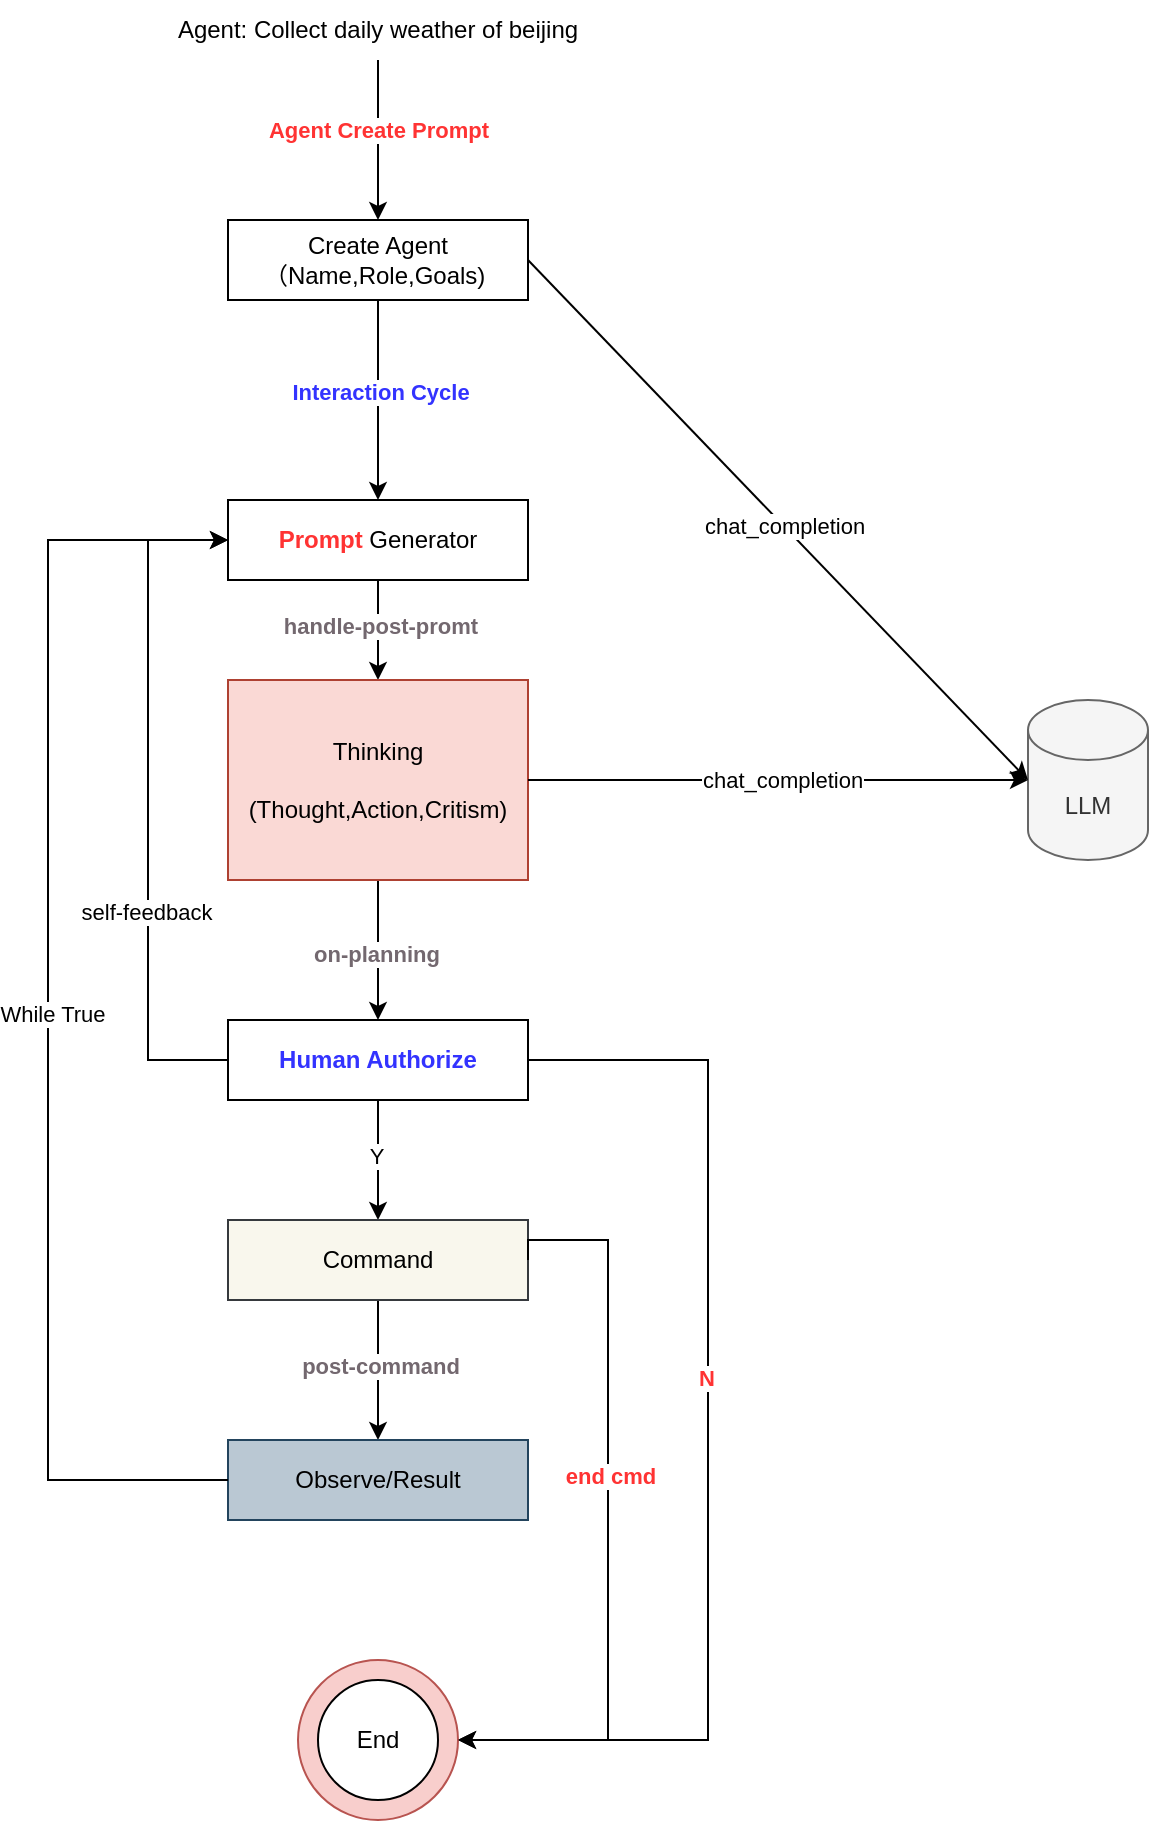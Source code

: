 <mxfile version="21.5.2" type="github">
  <diagram name="第 1 页" id="LU-fnr2DJfe2r5053KIv">
    <mxGraphModel dx="908" dy="613" grid="1" gridSize="10" guides="1" tooltips="1" connect="1" arrows="1" fold="1" page="1" pageScale="1" pageWidth="827" pageHeight="1169" math="0" shadow="0">
      <root>
        <mxCell id="0" />
        <mxCell id="1" parent="0" />
        <mxCell id="tcQKUcsGEQ5BL62iG16M-7" value="" style="edgeStyle=orthogonalEdgeStyle;rounded=0;orthogonalLoop=1;jettySize=auto;html=1;" edge="1" parent="1" source="tcQKUcsGEQ5BL62iG16M-1" target="tcQKUcsGEQ5BL62iG16M-3">
          <mxGeometry relative="1" as="geometry" />
        </mxCell>
        <mxCell id="tcQKUcsGEQ5BL62iG16M-8" value="&lt;b&gt;&lt;font color=&quot;#ff3333&quot;&gt;Agent Create Prompt&lt;/font&gt;&lt;/b&gt;" style="edgeLabel;html=1;align=center;verticalAlign=middle;resizable=0;points=[];" vertex="1" connectable="0" parent="tcQKUcsGEQ5BL62iG16M-7">
          <mxGeometry x="-0.12" relative="1" as="geometry">
            <mxPoint as="offset" />
          </mxGeometry>
        </mxCell>
        <mxCell id="tcQKUcsGEQ5BL62iG16M-1" value="Agent: Collect daily weather of beijing" style="text;html=1;strokeColor=none;fillColor=none;align=center;verticalAlign=middle;whiteSpace=wrap;rounded=0;" vertex="1" parent="1">
          <mxGeometry x="270" y="90" width="250" height="30" as="geometry" />
        </mxCell>
        <mxCell id="tcQKUcsGEQ5BL62iG16M-10" value="" style="edgeStyle=orthogonalEdgeStyle;rounded=0;orthogonalLoop=1;jettySize=auto;html=1;" edge="1" parent="1" source="tcQKUcsGEQ5BL62iG16M-3" target="tcQKUcsGEQ5BL62iG16M-9">
          <mxGeometry relative="1" as="geometry" />
        </mxCell>
        <mxCell id="tcQKUcsGEQ5BL62iG16M-11" value="&lt;b&gt;&lt;font color=&quot;#3333ff&quot;&gt;Interaction Cycle&lt;/font&gt;&lt;/b&gt;" style="edgeLabel;html=1;align=center;verticalAlign=middle;resizable=0;points=[];" vertex="1" connectable="0" parent="tcQKUcsGEQ5BL62iG16M-10">
          <mxGeometry x="-0.084" y="1" relative="1" as="geometry">
            <mxPoint as="offset" />
          </mxGeometry>
        </mxCell>
        <mxCell id="tcQKUcsGEQ5BL62iG16M-3" value="Create Agent&lt;br&gt;（Name,Role,Goals)&amp;nbsp;" style="rounded=0;whiteSpace=wrap;html=1;" vertex="1" parent="1">
          <mxGeometry x="320" y="200" width="150" height="40" as="geometry" />
        </mxCell>
        <mxCell id="tcQKUcsGEQ5BL62iG16M-4" value="LLM" style="shape=cylinder3;whiteSpace=wrap;html=1;boundedLbl=1;backgroundOutline=1;size=15;fillColor=#f5f5f5;fontColor=#333333;strokeColor=#666666;" vertex="1" parent="1">
          <mxGeometry x="720" y="440" width="60" height="80" as="geometry" />
        </mxCell>
        <mxCell id="tcQKUcsGEQ5BL62iG16M-5" value="" style="endArrow=classic;html=1;rounded=0;exitX=1;exitY=0.5;exitDx=0;exitDy=0;entryX=0;entryY=0.5;entryDx=0;entryDy=0;entryPerimeter=0;" edge="1" parent="1" source="tcQKUcsGEQ5BL62iG16M-3" target="tcQKUcsGEQ5BL62iG16M-4">
          <mxGeometry width="50" height="50" relative="1" as="geometry">
            <mxPoint x="530" y="310" as="sourcePoint" />
            <mxPoint x="580" y="260" as="targetPoint" />
          </mxGeometry>
        </mxCell>
        <mxCell id="tcQKUcsGEQ5BL62iG16M-6" value="chat_completion" style="edgeLabel;html=1;align=center;verticalAlign=middle;resizable=0;points=[];" vertex="1" connectable="0" parent="tcQKUcsGEQ5BL62iG16M-5">
          <mxGeometry x="0.017" y="1" relative="1" as="geometry">
            <mxPoint y="1" as="offset" />
          </mxGeometry>
        </mxCell>
        <mxCell id="tcQKUcsGEQ5BL62iG16M-15" value="" style="edgeStyle=orthogonalEdgeStyle;rounded=0;orthogonalLoop=1;jettySize=auto;html=1;" edge="1" parent="1" source="tcQKUcsGEQ5BL62iG16M-9" target="tcQKUcsGEQ5BL62iG16M-12">
          <mxGeometry relative="1" as="geometry" />
        </mxCell>
        <mxCell id="tcQKUcsGEQ5BL62iG16M-37" value="&lt;font color=&quot;#73686f&quot;&gt;&lt;b&gt;handle-post-promt&lt;/b&gt;&lt;/font&gt;" style="edgeLabel;html=1;align=center;verticalAlign=middle;resizable=0;points=[];" vertex="1" connectable="0" parent="tcQKUcsGEQ5BL62iG16M-15">
          <mxGeometry x="-0.056" y="1" relative="1" as="geometry">
            <mxPoint y="-1" as="offset" />
          </mxGeometry>
        </mxCell>
        <mxCell id="tcQKUcsGEQ5BL62iG16M-9" value="&lt;b&gt;&lt;font color=&quot;#ff3333&quot;&gt;Prompt&lt;/font&gt;&lt;/b&gt; Generator" style="rounded=0;whiteSpace=wrap;html=1;" vertex="1" parent="1">
          <mxGeometry x="320" y="340" width="150" height="40" as="geometry" />
        </mxCell>
        <mxCell id="tcQKUcsGEQ5BL62iG16M-17" value="" style="edgeStyle=orthogonalEdgeStyle;rounded=0;orthogonalLoop=1;jettySize=auto;html=1;" edge="1" parent="1" source="tcQKUcsGEQ5BL62iG16M-12" target="tcQKUcsGEQ5BL62iG16M-16">
          <mxGeometry relative="1" as="geometry" />
        </mxCell>
        <mxCell id="tcQKUcsGEQ5BL62iG16M-39" value="&lt;b&gt;&lt;font color=&quot;#73686f&quot;&gt;on-planning&lt;/font&gt;&lt;/b&gt;" style="edgeLabel;html=1;align=center;verticalAlign=middle;resizable=0;points=[];" vertex="1" connectable="0" parent="tcQKUcsGEQ5BL62iG16M-17">
          <mxGeometry x="-0.152" y="1" relative="1" as="geometry">
            <mxPoint x="-2" y="7" as="offset" />
          </mxGeometry>
        </mxCell>
        <mxCell id="tcQKUcsGEQ5BL62iG16M-12" value="Thinking&lt;br&gt;&lt;br&gt;(Thought,Action,Critism)" style="rounded=0;whiteSpace=wrap;html=1;fillColor=#fad9d5;strokeColor=#ae4132;" vertex="1" parent="1">
          <mxGeometry x="320" y="430" width="150" height="100" as="geometry" />
        </mxCell>
        <mxCell id="tcQKUcsGEQ5BL62iG16M-13" value="" style="endArrow=classic;html=1;rounded=0;exitX=1;exitY=0.5;exitDx=0;exitDy=0;entryX=0;entryY=0.5;entryDx=0;entryDy=0;entryPerimeter=0;" edge="1" parent="1" source="tcQKUcsGEQ5BL62iG16M-12" target="tcQKUcsGEQ5BL62iG16M-4">
          <mxGeometry width="50" height="50" relative="1" as="geometry">
            <mxPoint x="480" y="230" as="sourcePoint" />
            <mxPoint x="670" y="310" as="targetPoint" />
          </mxGeometry>
        </mxCell>
        <mxCell id="tcQKUcsGEQ5BL62iG16M-14" value="chat_completion" style="edgeLabel;html=1;align=center;verticalAlign=middle;resizable=0;points=[];" vertex="1" connectable="0" parent="tcQKUcsGEQ5BL62iG16M-13">
          <mxGeometry x="0.017" y="1" relative="1" as="geometry">
            <mxPoint y="1" as="offset" />
          </mxGeometry>
        </mxCell>
        <mxCell id="tcQKUcsGEQ5BL62iG16M-22" value="" style="edgeStyle=orthogonalEdgeStyle;rounded=0;orthogonalLoop=1;jettySize=auto;html=1;" edge="1" parent="1" source="tcQKUcsGEQ5BL62iG16M-16" target="tcQKUcsGEQ5BL62iG16M-21">
          <mxGeometry relative="1" as="geometry" />
        </mxCell>
        <mxCell id="tcQKUcsGEQ5BL62iG16M-23" value="Y" style="edgeLabel;html=1;align=center;verticalAlign=middle;resizable=0;points=[];" vertex="1" connectable="0" parent="tcQKUcsGEQ5BL62iG16M-22">
          <mxGeometry x="-0.09" y="-2" relative="1" as="geometry">
            <mxPoint x="1" as="offset" />
          </mxGeometry>
        </mxCell>
        <mxCell id="tcQKUcsGEQ5BL62iG16M-16" value="&lt;font color=&quot;#3333ff&quot;&gt;&lt;b&gt;Human Authorize&lt;/b&gt;&lt;/font&gt;" style="rounded=0;whiteSpace=wrap;html=1;" vertex="1" parent="1">
          <mxGeometry x="320" y="600" width="150" height="40" as="geometry" />
        </mxCell>
        <mxCell id="tcQKUcsGEQ5BL62iG16M-30" value="" style="edgeStyle=orthogonalEdgeStyle;rounded=0;orthogonalLoop=1;jettySize=auto;html=1;" edge="1" parent="1" source="tcQKUcsGEQ5BL62iG16M-21" target="tcQKUcsGEQ5BL62iG16M-29">
          <mxGeometry relative="1" as="geometry" />
        </mxCell>
        <mxCell id="tcQKUcsGEQ5BL62iG16M-41" value="&lt;b&gt;&lt;font color=&quot;#73686f&quot;&gt;post-command&lt;/font&gt;&lt;/b&gt;" style="edgeLabel;html=1;align=center;verticalAlign=middle;resizable=0;points=[];" vertex="1" connectable="0" parent="tcQKUcsGEQ5BL62iG16M-30">
          <mxGeometry x="-0.069" y="1" relative="1" as="geometry">
            <mxPoint as="offset" />
          </mxGeometry>
        </mxCell>
        <mxCell id="tcQKUcsGEQ5BL62iG16M-21" value="Command" style="rounded=0;whiteSpace=wrap;html=1;fillColor=#f9f7ed;strokeColor=#36393d;" vertex="1" parent="1">
          <mxGeometry x="320" y="700" width="150" height="40" as="geometry" />
        </mxCell>
        <mxCell id="tcQKUcsGEQ5BL62iG16M-26" value="" style="endArrow=classic;html=1;rounded=0;exitX=1;exitY=0.5;exitDx=0;exitDy=0;entryX=1;entryY=0.5;entryDx=0;entryDy=0;edgeStyle=orthogonalEdgeStyle;" edge="1" parent="1" source="tcQKUcsGEQ5BL62iG16M-16" target="tcQKUcsGEQ5BL62iG16M-24">
          <mxGeometry width="50" height="50" relative="1" as="geometry">
            <mxPoint x="520" y="680" as="sourcePoint" />
            <mxPoint x="570" y="630" as="targetPoint" />
            <Array as="points">
              <mxPoint x="560" y="620" />
              <mxPoint x="560" y="960" />
            </Array>
          </mxGeometry>
        </mxCell>
        <mxCell id="tcQKUcsGEQ5BL62iG16M-27" value="&lt;b&gt;&lt;font color=&quot;#ff3333&quot;&gt;N&lt;/font&gt;&lt;/b&gt;" style="edgeLabel;html=1;align=center;verticalAlign=middle;resizable=0;points=[];" vertex="1" connectable="0" parent="tcQKUcsGEQ5BL62iG16M-26">
          <mxGeometry x="-0.102" y="1" relative="1" as="geometry">
            <mxPoint x="-2" as="offset" />
          </mxGeometry>
        </mxCell>
        <mxCell id="tcQKUcsGEQ5BL62iG16M-28" value="" style="group" vertex="1" connectable="0" parent="1">
          <mxGeometry x="355" y="920" width="80" height="80" as="geometry" />
        </mxCell>
        <mxCell id="tcQKUcsGEQ5BL62iG16M-24" value="" style="ellipse;whiteSpace=wrap;html=1;aspect=fixed;fillColor=#f8cecc;strokeColor=#b85450;" vertex="1" parent="tcQKUcsGEQ5BL62iG16M-28">
          <mxGeometry width="80" height="80" as="geometry" />
        </mxCell>
        <mxCell id="tcQKUcsGEQ5BL62iG16M-25" value="End" style="ellipse;whiteSpace=wrap;html=1;aspect=fixed;" vertex="1" parent="tcQKUcsGEQ5BL62iG16M-28">
          <mxGeometry x="10" y="10" width="60" height="60" as="geometry" />
        </mxCell>
        <mxCell id="tcQKUcsGEQ5BL62iG16M-29" value="Observe/Result" style="rounded=0;whiteSpace=wrap;html=1;fillColor=#bac8d3;strokeColor=#23445d;" vertex="1" parent="1">
          <mxGeometry x="320" y="810" width="150" height="40" as="geometry" />
        </mxCell>
        <mxCell id="tcQKUcsGEQ5BL62iG16M-31" value="" style="endArrow=classic;html=1;rounded=0;exitX=1;exitY=0.5;exitDx=0;exitDy=0;entryX=1;entryY=0.5;entryDx=0;entryDy=0;edgeStyle=orthogonalEdgeStyle;" edge="1" parent="1" source="tcQKUcsGEQ5BL62iG16M-21" target="tcQKUcsGEQ5BL62iG16M-24">
          <mxGeometry width="50" height="50" relative="1" as="geometry">
            <mxPoint x="490" y="790" as="sourcePoint" />
            <mxPoint x="540" y="740" as="targetPoint" />
            <Array as="points">
              <mxPoint x="470" y="710" />
              <mxPoint x="510" y="710" />
              <mxPoint x="510" y="960" />
            </Array>
          </mxGeometry>
        </mxCell>
        <mxCell id="tcQKUcsGEQ5BL62iG16M-32" value="&lt;b&gt;&lt;font color=&quot;#ff3333&quot;&gt;end cmd&lt;/font&gt;&lt;/b&gt;" style="edgeLabel;html=1;align=center;verticalAlign=middle;resizable=0;points=[];" vertex="1" connectable="0" parent="tcQKUcsGEQ5BL62iG16M-31">
          <mxGeometry x="-0.106" y="3" relative="1" as="geometry">
            <mxPoint x="-2" as="offset" />
          </mxGeometry>
        </mxCell>
        <mxCell id="tcQKUcsGEQ5BL62iG16M-33" value="" style="endArrow=classic;html=1;rounded=0;exitX=0;exitY=0.5;exitDx=0;exitDy=0;entryX=0;entryY=0.5;entryDx=0;entryDy=0;edgeStyle=orthogonalEdgeStyle;" edge="1" parent="1" source="tcQKUcsGEQ5BL62iG16M-29" target="tcQKUcsGEQ5BL62iG16M-9">
          <mxGeometry width="50" height="50" relative="1" as="geometry">
            <mxPoint x="160" y="720" as="sourcePoint" />
            <mxPoint x="210" y="670" as="targetPoint" />
            <Array as="points">
              <mxPoint x="230" y="830" />
              <mxPoint x="230" y="360" />
            </Array>
          </mxGeometry>
        </mxCell>
        <mxCell id="tcQKUcsGEQ5BL62iG16M-34" value="While True" style="edgeLabel;html=1;align=center;verticalAlign=middle;resizable=0;points=[];" vertex="1" connectable="0" parent="tcQKUcsGEQ5BL62iG16M-33">
          <mxGeometry x="-0.005" y="-2" relative="1" as="geometry">
            <mxPoint as="offset" />
          </mxGeometry>
        </mxCell>
        <mxCell id="tcQKUcsGEQ5BL62iG16M-35" value="" style="endArrow=classic;html=1;rounded=0;exitX=0;exitY=0.5;exitDx=0;exitDy=0;entryX=0;entryY=0.5;entryDx=0;entryDy=0;edgeStyle=orthogonalEdgeStyle;" edge="1" parent="1" source="tcQKUcsGEQ5BL62iG16M-16" target="tcQKUcsGEQ5BL62iG16M-9">
          <mxGeometry width="50" height="50" relative="1" as="geometry">
            <mxPoint x="220" y="670" as="sourcePoint" />
            <mxPoint x="270" y="620" as="targetPoint" />
            <Array as="points">
              <mxPoint x="280" y="620" />
              <mxPoint x="280" y="360" />
            </Array>
          </mxGeometry>
        </mxCell>
        <mxCell id="tcQKUcsGEQ5BL62iG16M-36" value="self-feedback" style="edgeLabel;html=1;align=center;verticalAlign=middle;resizable=0;points=[];" vertex="1" connectable="0" parent="tcQKUcsGEQ5BL62iG16M-35">
          <mxGeometry x="0.004" y="1" relative="1" as="geometry">
            <mxPoint y="56" as="offset" />
          </mxGeometry>
        </mxCell>
      </root>
    </mxGraphModel>
  </diagram>
</mxfile>
